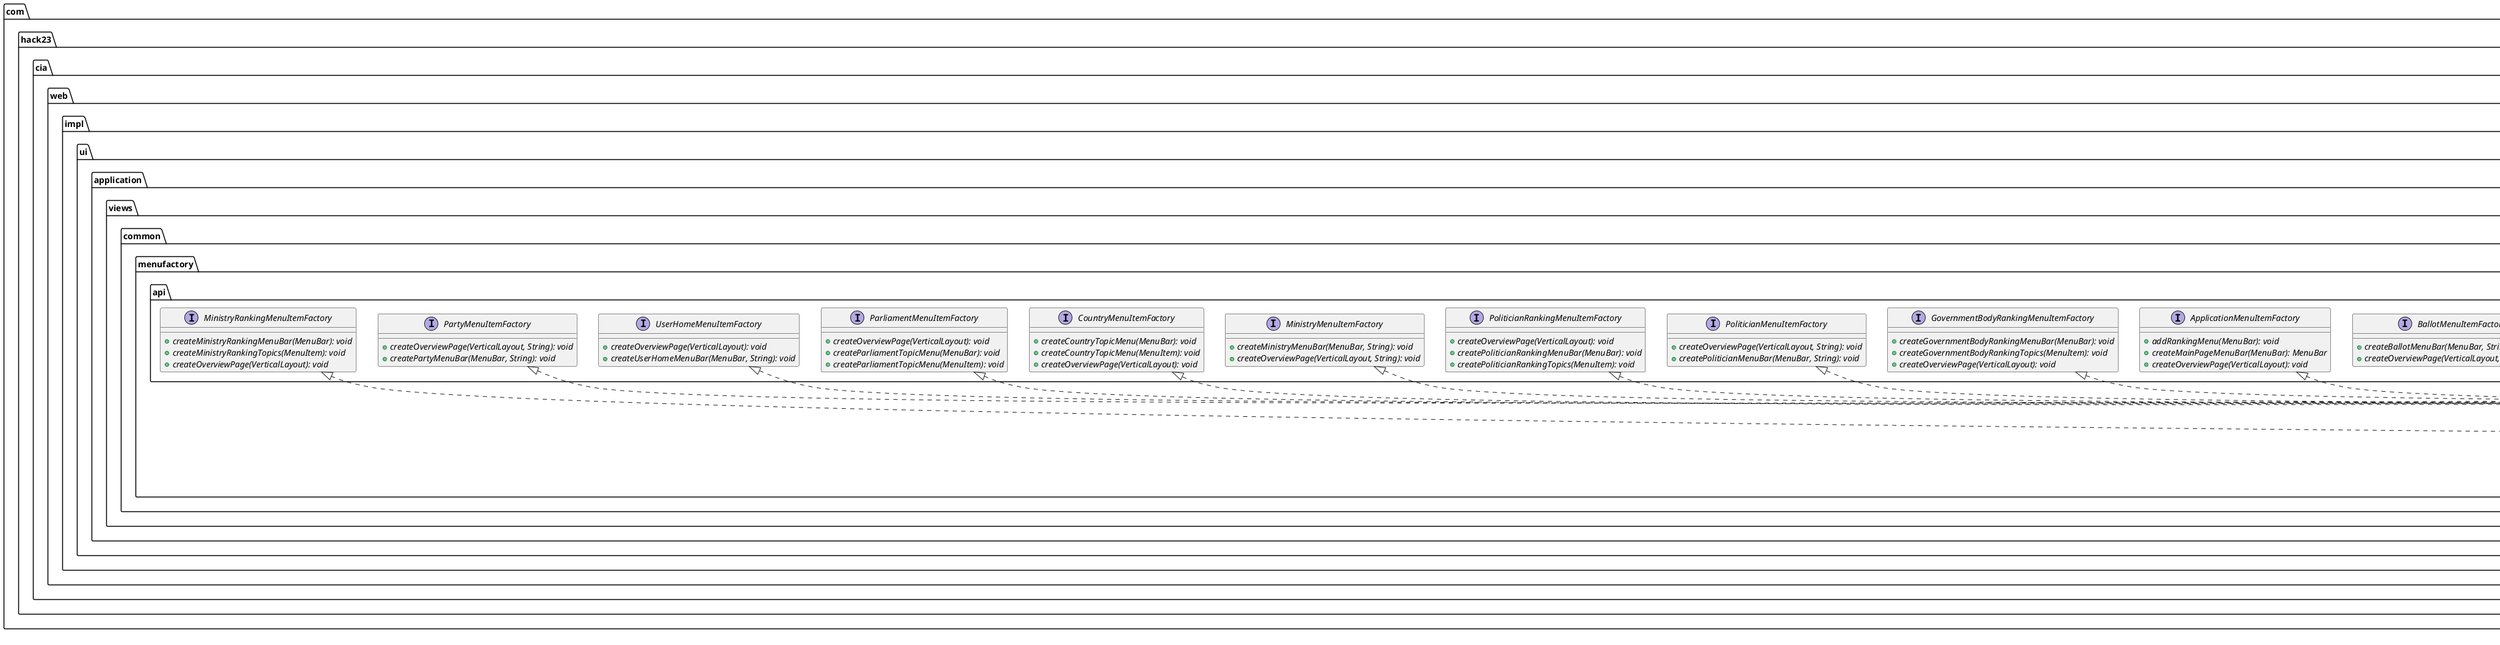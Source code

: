 @startuml
    namespace com.hack23.cia.web.impl.ui.application.views.common.menufactory.impl {

        class CommitteeMenuItemFactoryImpl [[CommitteeMenuItemFactoryImpl.html]] {
            +createCommitteeeMenuBar(MenuBar, String): void
            +createOverviewPage(VerticalLayout, String): void
        }

        class GovernmentBodyMenuItemFactoryImpl [[GovernmentBodyMenuItemFactoryImpl.html]] {
            +createGovernmentBodyMenuBar(MenuBar, String): void
            +createOverviewPage(VerticalLayout, String): void
        }

        class PartyRankingMenuItemFactoryImpl [[PartyRankingMenuItemFactoryImpl.html]] {
            +createOverviewPage(VerticalLayout): void
            +createPartyRankingMenuBar(MenuBar): void
            +createPartyRankingTopics(MenuItem): void
        }

        class DocumentMenuItemFactoryImpl [[DocumentMenuItemFactoryImpl.html]] {
            +createDocumentMenuBar(MenuBar, String): void
            +createDocumentsMenuBar(MenuBar): void
            +createOverviewPage(VerticalLayout, String): void
        }

        class MinistryRankingMenuItemFactoryImpl [[MinistryRankingMenuItemFactoryImpl.html]] {
            +createMinistryRankingMenuBar(MenuBar): void
            +createMinistryRankingTopics(MenuItem): void
            +createOverviewPage(VerticalLayout): void
        }

        class PartyMenuItemFactoryImpl [[PartyMenuItemFactoryImpl.html]] {
            +createOverviewPage(VerticalLayout, String): void
            +createPartyMenuBar(MenuBar, String): void
        }

        abstract class AbstractMenuItemFactoryImpl [[AbstractMenuItemFactoryImpl.html]] {
            {static} #createButtonLink(ResponsiveRow, String, Resource, ClickListener, String): void
            {static} #initApplicationMenuBar(MenuBar): void
        }

        class UserHomeMenuItemFactoryImpl [[UserHomeMenuItemFactoryImpl.html]] {
            +createOverviewPage(VerticalLayout): void
            +createUserHomeMenuBar(MenuBar, String): void
        }

        class ParliamentMenuItemFactoryImpl [[ParliamentMenuItemFactoryImpl.html]] {
            +createOverviewPage(VerticalLayout): void
            +createParliamentTopicMenu(MenuBar): void
            +createParliamentTopicMenu(MenuItem): void
        }

        class CountryMenuItemFactoryImpl [[CountryMenuItemFactoryImpl.html]] {
            +createCountryTopicMenu(MenuBar): void
            +createCountryTopicMenu(MenuItem): void
            +createOverviewPage(VerticalLayout): void
        }

        class MinistryMenuItemFactoryImpl [[MinistryMenuItemFactoryImpl.html]] {
            +createMinistryMenuBar(MenuBar, String): void
            +createOverviewPage(VerticalLayout, String): void
        }

        class PoliticianRankingMenuItemFactoryImpl [[PoliticianRankingMenuItemFactoryImpl.html]] {
            +createOverviewPage(VerticalLayout): void
            +createPoliticianRankingMenuBar(MenuBar): void
            +createPoliticianRankingTopics(MenuItem): void
        }

        class PoliticianMenuItemFactoryImpl [[PoliticianMenuItemFactoryImpl.html]] {
            +createOverviewPage(VerticalLayout, String): void
            +createPoliticianMenuBar(MenuBar, String): void
        }

        class GovernmentBodyRankingMenuItemFactoryImpl [[GovernmentBodyRankingMenuItemFactoryImpl.html]] {
            +createGovernmentBodyRankingMenuBar(MenuBar): void
            +createGovernmentBodyRankingTopics(MenuItem): void
            +createOverviewPage(VerticalLayout): void
        }

        class ApplicationMenuItemFactoryImpl [[ApplicationMenuItemFactoryImpl.html]] {
            +addRankingMenu(MenuBar): void
            +createMainPageMenuBar(MenuBar): MenuBar
            +createOverviewPage(VerticalLayout): void
        }

        class BallotMenuItemFactoryImpl [[BallotMenuItemFactoryImpl.html]] {
            +createBallotMenuBar(MenuBar, String): void
            +createOverviewPage(VerticalLayout, String): void
        }

        class CommitteeRankingMenuItemFactoryImpl [[CommitteeRankingMenuItemFactoryImpl.html]] {
            +createCommitteeeRankingMenuBar(MenuBar): void
            +createCommitteeRankingTopics(MenuItem): void
            +createOverviewPage(VerticalLayout): void
        }

        AbstractMenuItemFactoryImpl <|-- CommitteeMenuItemFactoryImpl
        com.hack23.cia.web.impl.ui.application.views.common.menufactory.api.CommitteeMenuItemFactory <|.. CommitteeMenuItemFactoryImpl
        AbstractMenuItemFactoryImpl <|-- GovernmentBodyMenuItemFactoryImpl
        com.hack23.cia.web.impl.ui.application.views.common.menufactory.api.GovernmentBodyMenuItemFactory <|.. GovernmentBodyMenuItemFactoryImpl
        AbstractMenuItemFactoryImpl <|-- PartyRankingMenuItemFactoryImpl
        com.hack23.cia.web.impl.ui.application.views.common.menufactory.api.PartyRankingMenuItemFactory <|.. PartyRankingMenuItemFactoryImpl
        AbstractMenuItemFactoryImpl <|-- DocumentMenuItemFactoryImpl
        com.hack23.cia.web.impl.ui.application.views.common.menufactory.api.DocumentMenuItemFactory <|.. DocumentMenuItemFactoryImpl
        AbstractMenuItemFactoryImpl <|-- MinistryRankingMenuItemFactoryImpl
        com.hack23.cia.web.impl.ui.application.views.common.menufactory.api.MinistryRankingMenuItemFactory <|.. MinistryRankingMenuItemFactoryImpl
        AbstractMenuItemFactoryImpl <|-- PartyMenuItemFactoryImpl
        com.hack23.cia.web.impl.ui.application.views.common.menufactory.api.PartyMenuItemFactory <|.. PartyMenuItemFactoryImpl
        AbstractMenuItemFactoryImpl <|-- UserHomeMenuItemFactoryImpl
        com.hack23.cia.web.impl.ui.application.views.common.menufactory.api.UserHomeMenuItemFactory <|.. UserHomeMenuItemFactoryImpl
        AbstractMenuItemFactoryImpl <|-- ParliamentMenuItemFactoryImpl
        com.hack23.cia.web.impl.ui.application.views.common.menufactory.api.ParliamentMenuItemFactory <|.. ParliamentMenuItemFactoryImpl
        AbstractMenuItemFactoryImpl <|-- CountryMenuItemFactoryImpl
        com.hack23.cia.web.impl.ui.application.views.common.menufactory.api.CountryMenuItemFactory <|.. CountryMenuItemFactoryImpl
        AbstractMenuItemFactoryImpl <|-- MinistryMenuItemFactoryImpl
        com.hack23.cia.web.impl.ui.application.views.common.menufactory.api.MinistryMenuItemFactory <|.. MinistryMenuItemFactoryImpl
        AbstractMenuItemFactoryImpl <|-- PoliticianRankingMenuItemFactoryImpl
        com.hack23.cia.web.impl.ui.application.views.common.menufactory.api.PoliticianRankingMenuItemFactory <|.. PoliticianRankingMenuItemFactoryImpl
        AbstractMenuItemFactoryImpl <|-- PoliticianMenuItemFactoryImpl
        com.hack23.cia.web.impl.ui.application.views.common.menufactory.api.PoliticianMenuItemFactory <|.. PoliticianMenuItemFactoryImpl
        AbstractMenuItemFactoryImpl <|-- GovernmentBodyRankingMenuItemFactoryImpl
        com.hack23.cia.web.impl.ui.application.views.common.menufactory.api.GovernmentBodyRankingMenuItemFactory <|.. GovernmentBodyRankingMenuItemFactoryImpl
        AbstractMenuItemFactoryImpl <|-- ApplicationMenuItemFactoryImpl
        com.hack23.cia.web.impl.ui.application.views.common.menufactory.api.ApplicationMenuItemFactory <|.. ApplicationMenuItemFactoryImpl
        AbstractMenuItemFactoryImpl <|-- BallotMenuItemFactoryImpl
        com.hack23.cia.web.impl.ui.application.views.common.menufactory.api.BallotMenuItemFactory <|.. BallotMenuItemFactoryImpl
        AbstractMenuItemFactoryImpl <|-- CommitteeRankingMenuItemFactoryImpl
        com.hack23.cia.web.impl.ui.application.views.common.menufactory.api.CommitteeRankingMenuItemFactory <|.. CommitteeRankingMenuItemFactoryImpl
    }

    namespace com.hack23.cia.web.impl.ui.application.views.common.menufactory.api {
        interface CommitteeMenuItemFactory [[../api/CommitteeMenuItemFactory.html]] {
            {abstract} +createCommitteeeMenuBar(MenuBar, String): void
            {abstract} +createOverviewPage(VerticalLayout, String): void
        }
        interface GovernmentBodyMenuItemFactory [[../api/GovernmentBodyMenuItemFactory.html]] {
            {abstract} +createGovernmentBodyMenuBar(MenuBar, String): void
            {abstract} +createOverviewPage(VerticalLayout, String): void
        }
        interface PartyRankingMenuItemFactory [[../api/PartyRankingMenuItemFactory.html]] {
            {abstract} +createOverviewPage(VerticalLayout): void
            {abstract} +createPartyRankingMenuBar(MenuBar): void
            {abstract} +createPartyRankingTopics(MenuItem): void
        }
        interface DocumentMenuItemFactory [[../api/DocumentMenuItemFactory.html]] {
            {abstract} +createDocumentMenuBar(MenuBar, String): void
            {abstract} +createDocumentsMenuBar(MenuBar): void
            {abstract} +createOverviewPage(VerticalLayout, String): void
        }
        interface MinistryRankingMenuItemFactory [[../api/MinistryRankingMenuItemFactory.html]] {
            {abstract} +createMinistryRankingMenuBar(MenuBar): void
            {abstract} +createMinistryRankingTopics(MenuItem): void
            {abstract} +createOverviewPage(VerticalLayout): void
        }
        interface PartyMenuItemFactory [[../api/PartyMenuItemFactory.html]] {
            {abstract} +createOverviewPage(VerticalLayout, String): void
            {abstract} +createPartyMenuBar(MenuBar, String): void
        }
        interface UserHomeMenuItemFactory [[../api/UserHomeMenuItemFactory.html]] {
            {abstract} +createOverviewPage(VerticalLayout): void
            {abstract} +createUserHomeMenuBar(MenuBar, String): void
        }
        interface ParliamentMenuItemFactory [[../api/ParliamentMenuItemFactory.html]] {
            {abstract} +createOverviewPage(VerticalLayout): void
            {abstract} +createParliamentTopicMenu(MenuBar): void
            {abstract} +createParliamentTopicMenu(MenuItem): void
        }
        interface CountryMenuItemFactory [[../api/CountryMenuItemFactory.html]] {
            {abstract} +createCountryTopicMenu(MenuBar): void
            {abstract} +createCountryTopicMenu(MenuItem): void
            {abstract} +createOverviewPage(VerticalLayout): void
        }
        interface MinistryMenuItemFactory [[../api/MinistryMenuItemFactory.html]] {
            {abstract} +createMinistryMenuBar(MenuBar, String): void
            {abstract} +createOverviewPage(VerticalLayout, String): void
        }
        interface PoliticianRankingMenuItemFactory [[../api/PoliticianRankingMenuItemFactory.html]] {
            {abstract} +createOverviewPage(VerticalLayout): void
            {abstract} +createPoliticianRankingMenuBar(MenuBar): void
            {abstract} +createPoliticianRankingTopics(MenuItem): void
        }
        interface PoliticianMenuItemFactory [[../api/PoliticianMenuItemFactory.html]] {
            {abstract} +createOverviewPage(VerticalLayout, String): void
            {abstract} +createPoliticianMenuBar(MenuBar, String): void
        }
        interface GovernmentBodyRankingMenuItemFactory [[../api/GovernmentBodyRankingMenuItemFactory.html]] {
            {abstract} +createGovernmentBodyRankingMenuBar(MenuBar): void
            {abstract} +createGovernmentBodyRankingTopics(MenuItem): void
            {abstract} +createOverviewPage(VerticalLayout): void
        }
        interface ApplicationMenuItemFactory [[../api/ApplicationMenuItemFactory.html]] {
            {abstract} +addRankingMenu(MenuBar): void
            {abstract} +createMainPageMenuBar(MenuBar): MenuBar
            {abstract} +createOverviewPage(VerticalLayout): void
        }
        interface BallotMenuItemFactory [[../api/BallotMenuItemFactory.html]] {
            {abstract} +createBallotMenuBar(MenuBar, String): void
            {abstract} +createOverviewPage(VerticalLayout, String): void
        }
        interface CommitteeRankingMenuItemFactory [[../api/CommitteeRankingMenuItemFactory.html]] {
            {abstract} +createCommitteeeRankingMenuBar(MenuBar): void
            {abstract} +createCommitteeRankingTopics(MenuItem): void
            {abstract} +createOverviewPage(VerticalLayout): void
        }
    }

    center footer UMLDoclet 2.0.12, PlantUML 1.2020.16
@enduml
